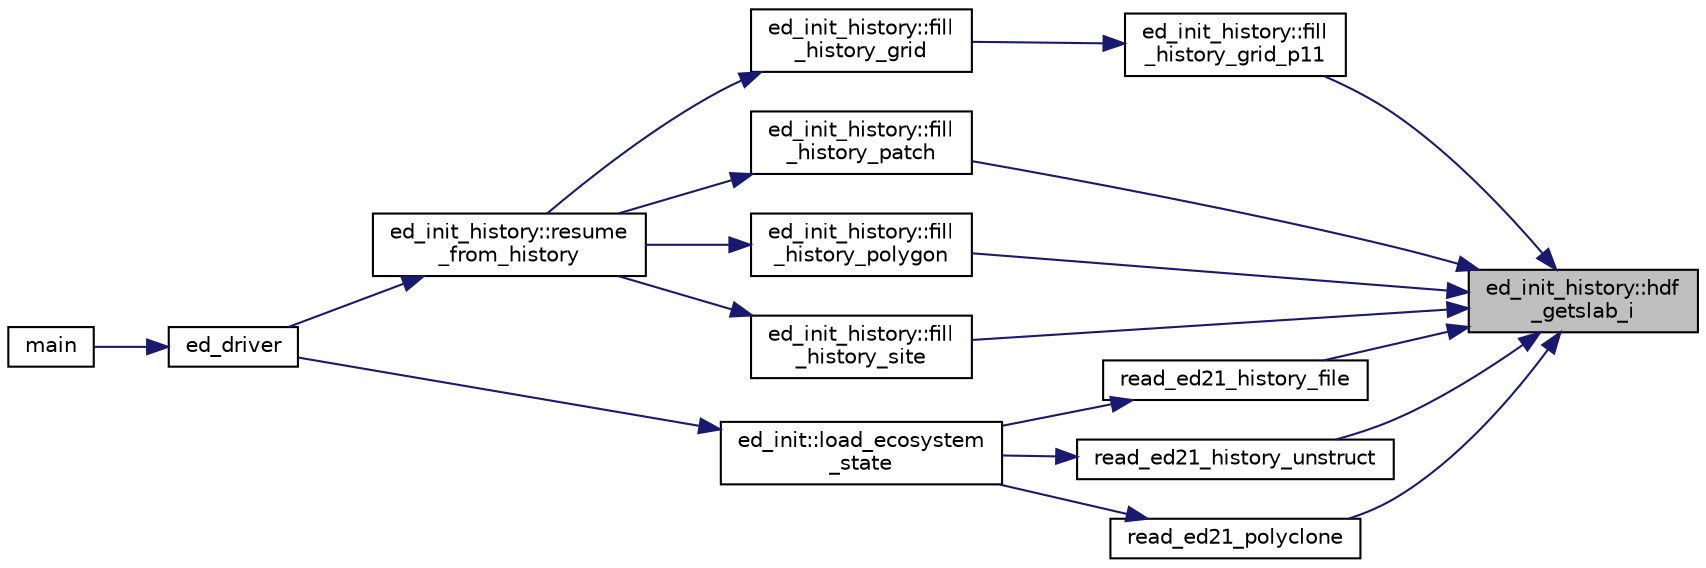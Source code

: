 digraph "ed_init_history::hdf_getslab_i"
{
 // LATEX_PDF_SIZE
  edge [fontname="Helvetica",fontsize="10",labelfontname="Helvetica",labelfontsize="10"];
  node [fontname="Helvetica",fontsize="10",shape=record];
  rankdir="RL";
  Node1 [label="ed_init_history::hdf\l_getslab_i",height=0.2,width=0.4,color="black", fillcolor="grey75", style="filled", fontcolor="black",tooltip=" "];
  Node1 -> Node2 [dir="back",color="midnightblue",fontsize="10",style="solid"];
  Node2 [label="ed_init_history::fill\l_history_grid_p11",height=0.2,width=0.4,color="black", fillcolor="white", style="filled",URL="$namespaceed__init__history.html#a5900e2172fe023fd4ff3bb3a6d7b84d3",tooltip=" "];
  Node2 -> Node3 [dir="back",color="midnightblue",fontsize="10",style="solid"];
  Node3 [label="ed_init_history::fill\l_history_grid",height=0.2,width=0.4,color="black", fillcolor="white", style="filled",URL="$namespaceed__init__history.html#a45e7ee5a09d15e899097e360bd1408cd",tooltip=" "];
  Node3 -> Node4 [dir="back",color="midnightblue",fontsize="10",style="solid"];
  Node4 [label="ed_init_history::resume\l_from_history",height=0.2,width=0.4,color="black", fillcolor="white", style="filled",URL="$namespaceed__init__history.html#a8369fa1f9ca2551e5c4e3ae6bb032dbc",tooltip=" "];
  Node4 -> Node5 [dir="back",color="midnightblue",fontsize="10",style="solid"];
  Node5 [label="ed_driver",height=0.2,width=0.4,color="black", fillcolor="white", style="filled",URL="$ed__driver_8_f90.html#a5706bd8bee60960fe8166de1870e47da",tooltip=" "];
  Node5 -> Node6 [dir="back",color="midnightblue",fontsize="10",style="solid"];
  Node6 [label="main",height=0.2,width=0.4,color="black", fillcolor="white", style="filled",URL="$edmain_8_f90.html#a8ec2266d83cd6c0b762cbcbc92c0af3d",tooltip=" "];
  Node1 -> Node7 [dir="back",color="midnightblue",fontsize="10",style="solid"];
  Node7 [label="ed_init_history::fill\l_history_patch",height=0.2,width=0.4,color="black", fillcolor="white", style="filled",URL="$namespaceed__init__history.html#afbf45d45eaa72912279f986e47b04f8c",tooltip=" "];
  Node7 -> Node4 [dir="back",color="midnightblue",fontsize="10",style="solid"];
  Node1 -> Node8 [dir="back",color="midnightblue",fontsize="10",style="solid"];
  Node8 [label="ed_init_history::fill\l_history_polygon",height=0.2,width=0.4,color="black", fillcolor="white", style="filled",URL="$namespaceed__init__history.html#ac7de1cc6ba28f76f2981aa1edabf3a50",tooltip=" "];
  Node8 -> Node4 [dir="back",color="midnightblue",fontsize="10",style="solid"];
  Node1 -> Node9 [dir="back",color="midnightblue",fontsize="10",style="solid"];
  Node9 [label="ed_init_history::fill\l_history_site",height=0.2,width=0.4,color="black", fillcolor="white", style="filled",URL="$namespaceed__init__history.html#abf6f906239f5b1ad9792f9540fcc94c5",tooltip=" "];
  Node9 -> Node4 [dir="back",color="midnightblue",fontsize="10",style="solid"];
  Node1 -> Node10 [dir="back",color="midnightblue",fontsize="10",style="solid"];
  Node10 [label="read_ed21_history_file",height=0.2,width=0.4,color="black", fillcolor="white", style="filled",URL="$ed__read__ed21__history_8f90.html#ab0faf0a20947c74801841975108b59ba",tooltip=" "];
  Node10 -> Node11 [dir="back",color="midnightblue",fontsize="10",style="solid"];
  Node11 [label="ed_init::load_ecosystem\l_state",height=0.2,width=0.4,color="black", fillcolor="white", style="filled",URL="$namespaceed__init.html#a8181c9f2a37fc0800a7579090f3b3ed0",tooltip=" "];
  Node11 -> Node5 [dir="back",color="midnightblue",fontsize="10",style="solid"];
  Node1 -> Node12 [dir="back",color="midnightblue",fontsize="10",style="solid"];
  Node12 [label="read_ed21_history_unstruct",height=0.2,width=0.4,color="black", fillcolor="white", style="filled",URL="$ed__read__ed21__history_8f90.html#a7853e92e8b5f8ed0d9ad31f5259b3b8a",tooltip=" "];
  Node12 -> Node11 [dir="back",color="midnightblue",fontsize="10",style="solid"];
  Node1 -> Node13 [dir="back",color="midnightblue",fontsize="10",style="solid"];
  Node13 [label="read_ed21_polyclone",height=0.2,width=0.4,color="black", fillcolor="white", style="filled",URL="$ed__read__ed21__history_8f90.html#a1e9d28328ec655a6bcac03ee1618759a",tooltip=" "];
  Node13 -> Node11 [dir="back",color="midnightblue",fontsize="10",style="solid"];
}
